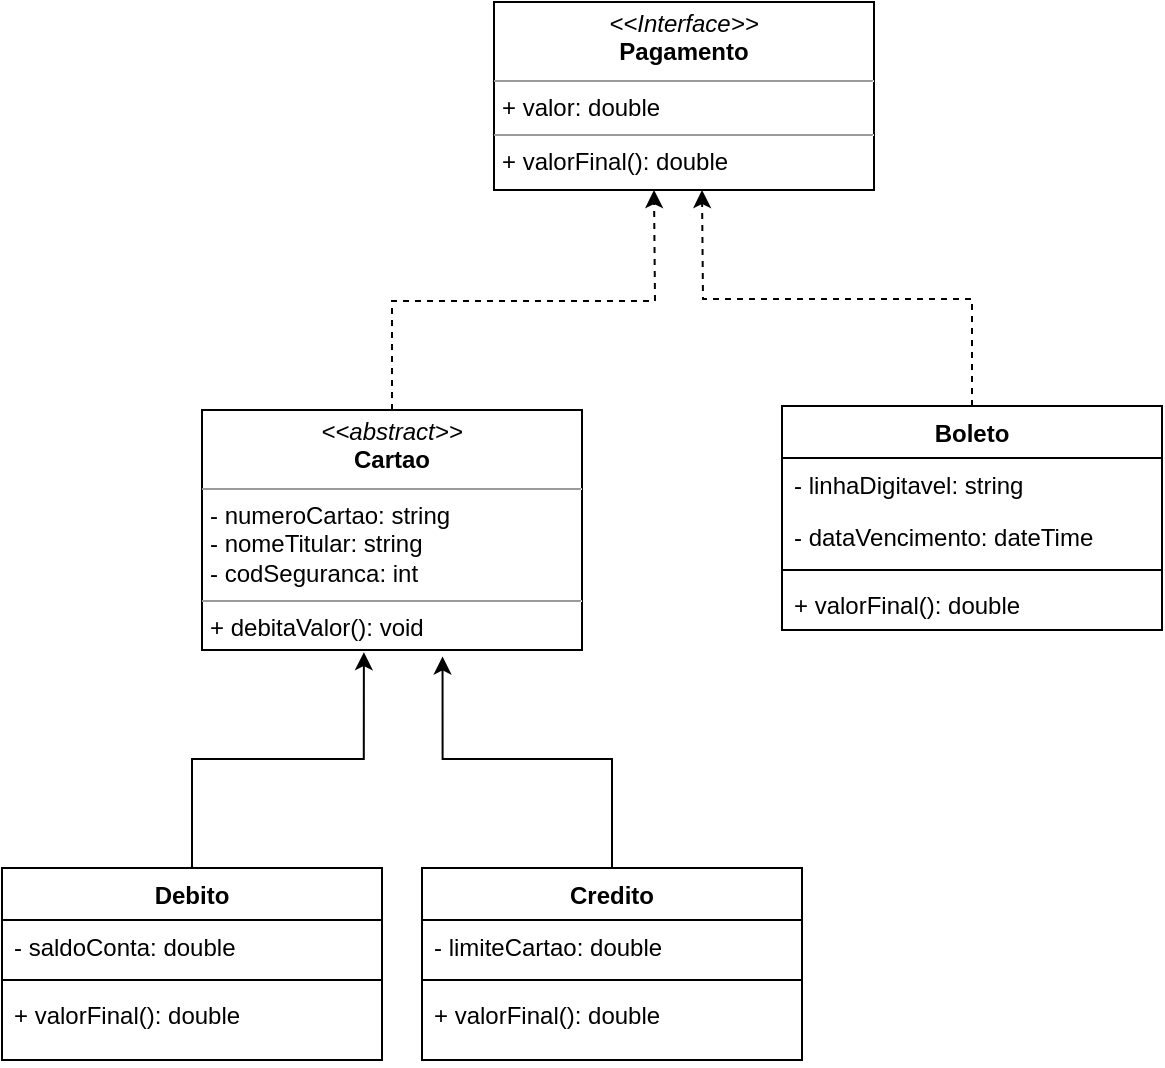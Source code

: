 <mxfile version="14.4.3" type="device"><diagram id="C5RBs43oDa-KdzZeNtuy" name="Page-1"><mxGraphModel dx="41" dy="482" grid="1" gridSize="10" guides="1" tooltips="1" connect="1" arrows="1" fold="1" page="1" pageScale="1" pageWidth="827" pageHeight="1169" math="0" shadow="0"><root><mxCell id="WIyWlLk6GJQsqaUBKTNV-0"/><mxCell id="WIyWlLk6GJQsqaUBKTNV-1" parent="WIyWlLk6GJQsqaUBKTNV-0"/><mxCell id="RVZgqu6shZ4R7irjjZwP-5" style="edgeStyle=orthogonalEdgeStyle;rounded=0;orthogonalLoop=1;jettySize=auto;html=1;exitX=0.5;exitY=0;exitDx=0;exitDy=0;dashed=1;" parent="WIyWlLk6GJQsqaUBKTNV-1" source="npjYQGJdYCo37_uKQrE7-46" edge="1"><mxGeometry relative="1" as="geometry"><mxPoint x="1226" y="100" as="targetPoint"/></mxGeometry></mxCell><mxCell id="npjYQGJdYCo37_uKQrE7-46" value="&lt;p style=&quot;margin: 0px ; margin-top: 4px ; text-align: center&quot;&gt;&lt;i&gt;&amp;lt;&amp;lt;abstract&amp;gt;&amp;gt;&lt;/i&gt;&lt;br&gt;&lt;b&gt;Cartao&lt;/b&gt;&lt;/p&gt;&lt;hr size=&quot;1&quot;&gt;&lt;p style=&quot;margin: 0px ; margin-left: 4px&quot;&gt;- numeroCartao: string&lt;/p&gt;&lt;p style=&quot;margin: 0px ; margin-left: 4px&quot;&gt;- nomeTitular: string&lt;br&gt;- codSeguranca: int&lt;/p&gt;&lt;hr size=&quot;1&quot;&gt;&lt;p style=&quot;margin: 0px ; margin-left: 4px&quot;&gt;+ debitaValor(): void&lt;br&gt;&lt;/p&gt;" style="verticalAlign=top;align=left;overflow=fill;fontSize=12;fontFamily=Helvetica;html=1;" parent="WIyWlLk6GJQsqaUBKTNV-1" vertex="1"><mxGeometry x="1000" y="210" width="190" height="120" as="geometry"/></mxCell><mxCell id="RVZgqu6shZ4R7irjjZwP-6" style="edgeStyle=orthogonalEdgeStyle;rounded=0;orthogonalLoop=1;jettySize=auto;html=1;exitX=0.5;exitY=0;exitDx=0;exitDy=0;dashed=1;" parent="WIyWlLk6GJQsqaUBKTNV-1" source="npjYQGJdYCo37_uKQrE7-48" edge="1"><mxGeometry relative="1" as="geometry"><mxPoint x="1250" y="100" as="targetPoint"/></mxGeometry></mxCell><mxCell id="npjYQGJdYCo37_uKQrE7-48" value="Boleto" style="swimlane;fontStyle=1;align=center;verticalAlign=top;childLayout=stackLayout;horizontal=1;startSize=26;horizontalStack=0;resizeParent=1;resizeParentMax=0;resizeLast=0;collapsible=1;marginBottom=0;" parent="WIyWlLk6GJQsqaUBKTNV-1" vertex="1"><mxGeometry x="1290" y="208" width="190" height="112" as="geometry"/></mxCell><mxCell id="npjYQGJdYCo37_uKQrE7-54" value="- linhaDigitavel: string" style="text;strokeColor=none;fillColor=none;align=left;verticalAlign=top;spacingLeft=4;spacingRight=4;overflow=hidden;rotatable=0;points=[[0,0.5],[1,0.5]];portConstraint=eastwest;" parent="npjYQGJdYCo37_uKQrE7-48" vertex="1"><mxGeometry y="26" width="190" height="26" as="geometry"/></mxCell><mxCell id="RVZgqu6shZ4R7irjjZwP-0" value="- dataVencimento: dateTime" style="text;strokeColor=none;fillColor=none;align=left;verticalAlign=top;spacingLeft=4;spacingRight=4;overflow=hidden;rotatable=0;points=[[0,0.5],[1,0.5]];portConstraint=eastwest;" parent="npjYQGJdYCo37_uKQrE7-48" vertex="1"><mxGeometry y="52" width="190" height="26" as="geometry"/></mxCell><mxCell id="npjYQGJdYCo37_uKQrE7-55" value="" style="line;strokeWidth=1;fillColor=none;align=left;verticalAlign=middle;spacingTop=-1;spacingLeft=3;spacingRight=3;rotatable=0;labelPosition=right;points=[];portConstraint=eastwest;" parent="npjYQGJdYCo37_uKQrE7-48" vertex="1"><mxGeometry y="78" width="190" height="8" as="geometry"/></mxCell><mxCell id="npjYQGJdYCo37_uKQrE7-56" value="+ valorFinal(): double" style="text;strokeColor=none;fillColor=none;align=left;verticalAlign=top;spacingLeft=4;spacingRight=4;overflow=hidden;rotatable=0;points=[[0,0.5],[1,0.5]];portConstraint=eastwest;" parent="npjYQGJdYCo37_uKQrE7-48" vertex="1"><mxGeometry y="86" width="190" height="26" as="geometry"/></mxCell><mxCell id="npjYQGJdYCo37_uKQrE7-58" style="edgeStyle=orthogonalEdgeStyle;rounded=0;orthogonalLoop=1;jettySize=auto;html=1;exitX=0.5;exitY=0;exitDx=0;exitDy=0;entryX=0.426;entryY=1.009;entryDx=0;entryDy=0;entryPerimeter=0;" parent="WIyWlLk6GJQsqaUBKTNV-1" source="npjYQGJdYCo37_uKQrE7-59" target="npjYQGJdYCo37_uKQrE7-46" edge="1"><mxGeometry relative="1" as="geometry"/></mxCell><mxCell id="npjYQGJdYCo37_uKQrE7-59" value="Debito" style="swimlane;fontStyle=1;align=center;verticalAlign=top;childLayout=stackLayout;horizontal=1;startSize=26;horizontalStack=0;resizeParent=1;resizeParentMax=0;resizeLast=0;collapsible=1;marginBottom=0;" parent="WIyWlLk6GJQsqaUBKTNV-1" vertex="1"><mxGeometry x="900" y="439" width="190" height="96" as="geometry"/></mxCell><mxCell id="RVZgqu6shZ4R7irjjZwP-3" value="- saldoConta: double" style="text;strokeColor=none;fillColor=none;align=left;verticalAlign=top;spacingLeft=4;spacingRight=4;overflow=hidden;rotatable=0;points=[[0,0.5],[1,0.5]];portConstraint=eastwest;" parent="npjYQGJdYCo37_uKQrE7-59" vertex="1"><mxGeometry y="26" width="190" height="26" as="geometry"/></mxCell><mxCell id="npjYQGJdYCo37_uKQrE7-61" value="" style="line;strokeWidth=1;fillColor=none;align=left;verticalAlign=middle;spacingTop=-1;spacingLeft=3;spacingRight=3;rotatable=0;labelPosition=right;points=[];portConstraint=eastwest;" parent="npjYQGJdYCo37_uKQrE7-59" vertex="1"><mxGeometry y="52" width="190" height="8" as="geometry"/></mxCell><mxCell id="npjYQGJdYCo37_uKQrE7-62" value="+ valorFinal(): double&#10;" style="text;strokeColor=none;fillColor=none;align=left;verticalAlign=top;spacingLeft=4;spacingRight=4;overflow=hidden;rotatable=0;points=[[0,0.5],[1,0.5]];portConstraint=eastwest;" parent="npjYQGJdYCo37_uKQrE7-59" vertex="1"><mxGeometry y="60" width="190" height="36" as="geometry"/></mxCell><mxCell id="npjYQGJdYCo37_uKQrE7-63" style="edgeStyle=orthogonalEdgeStyle;rounded=0;orthogonalLoop=1;jettySize=auto;html=1;exitX=0.5;exitY=0;exitDx=0;exitDy=0;entryX=0.633;entryY=1.027;entryDx=0;entryDy=0;entryPerimeter=0;" parent="WIyWlLk6GJQsqaUBKTNV-1" source="npjYQGJdYCo37_uKQrE7-64" target="npjYQGJdYCo37_uKQrE7-46" edge="1"><mxGeometry relative="1" as="geometry"><mxPoint x="1120" y="350" as="targetPoint"/></mxGeometry></mxCell><mxCell id="npjYQGJdYCo37_uKQrE7-64" value="Credito" style="swimlane;fontStyle=1;align=center;verticalAlign=top;childLayout=stackLayout;horizontal=1;startSize=26;horizontalStack=0;resizeParent=1;resizeParentMax=0;resizeLast=0;collapsible=1;marginBottom=0;" parent="WIyWlLk6GJQsqaUBKTNV-1" vertex="1"><mxGeometry x="1110" y="439" width="190" height="96" as="geometry"/></mxCell><mxCell id="RVZgqu6shZ4R7irjjZwP-4" value="- limiteCartao: double" style="text;strokeColor=none;fillColor=none;align=left;verticalAlign=top;spacingLeft=4;spacingRight=4;overflow=hidden;rotatable=0;points=[[0,0.5],[1,0.5]];portConstraint=eastwest;" parent="npjYQGJdYCo37_uKQrE7-64" vertex="1"><mxGeometry y="26" width="190" height="26" as="geometry"/></mxCell><mxCell id="npjYQGJdYCo37_uKQrE7-68" value="" style="line;strokeWidth=1;fillColor=none;align=left;verticalAlign=middle;spacingTop=-1;spacingLeft=3;spacingRight=3;rotatable=0;labelPosition=right;points=[];portConstraint=eastwest;" parent="npjYQGJdYCo37_uKQrE7-64" vertex="1"><mxGeometry y="52" width="190" height="8" as="geometry"/></mxCell><mxCell id="npjYQGJdYCo37_uKQrE7-69" value="+ valorFinal(): double" style="text;strokeColor=none;fillColor=none;align=left;verticalAlign=top;spacingLeft=4;spacingRight=4;overflow=hidden;rotatable=0;points=[[0,0.5],[1,0.5]];portConstraint=eastwest;" parent="npjYQGJdYCo37_uKQrE7-64" vertex="1"><mxGeometry y="60" width="190" height="36" as="geometry"/></mxCell><mxCell id="npjYQGJdYCo37_uKQrE7-80" value="&lt;p style=&quot;margin: 0px ; margin-top: 4px ; text-align: center&quot;&gt;&lt;i&gt;&amp;lt;&amp;lt;Interface&amp;gt;&amp;gt;&lt;/i&gt;&lt;br&gt;&lt;b&gt;Pagamento&lt;/b&gt;&lt;/p&gt;&lt;hr size=&quot;1&quot;&gt;&lt;p style=&quot;margin: 0px ; margin-left: 4px&quot;&gt;&lt;span&gt;+ valor: double&lt;/span&gt;&lt;br&gt;&lt;/p&gt;&lt;hr size=&quot;1&quot;&gt;&lt;p style=&quot;margin: 0px ; margin-left: 4px&quot;&gt;+ valorFinal(): double&lt;br&gt;&lt;/p&gt;" style="verticalAlign=top;align=left;overflow=fill;fontSize=12;fontFamily=Helvetica;html=1;" parent="WIyWlLk6GJQsqaUBKTNV-1" vertex="1"><mxGeometry x="1146" y="6" width="190" height="94" as="geometry"/></mxCell></root></mxGraphModel></diagram></mxfile>